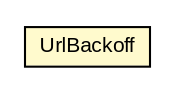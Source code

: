 #!/usr/local/bin/dot
#
# Class diagram 
# Generated by UMLGraph version R5_6-24-gf6e263 (http://www.umlgraph.org/)
#

digraph G {
	edge [fontname="arial",fontsize=10,labelfontname="arial",labelfontsize=10];
	node [fontname="arial",fontsize=10,shape=plaintext];
	nodesep=0.25;
	ranksep=0.5;
	// org.osmdroid.util.UrlBackoff
	c63080 [label=<<table title="org.osmdroid.util.UrlBackoff" border="0" cellborder="1" cellspacing="0" cellpadding="2" port="p" bgcolor="lemonChiffon" href="./UrlBackoff.html">
		<tr><td><table border="0" cellspacing="0" cellpadding="1">
<tr><td align="center" balign="center"> UrlBackoff </td></tr>
		</table></td></tr>
		</table>>, URL="./UrlBackoff.html", fontname="arial", fontcolor="black", fontsize=10.0];
}

